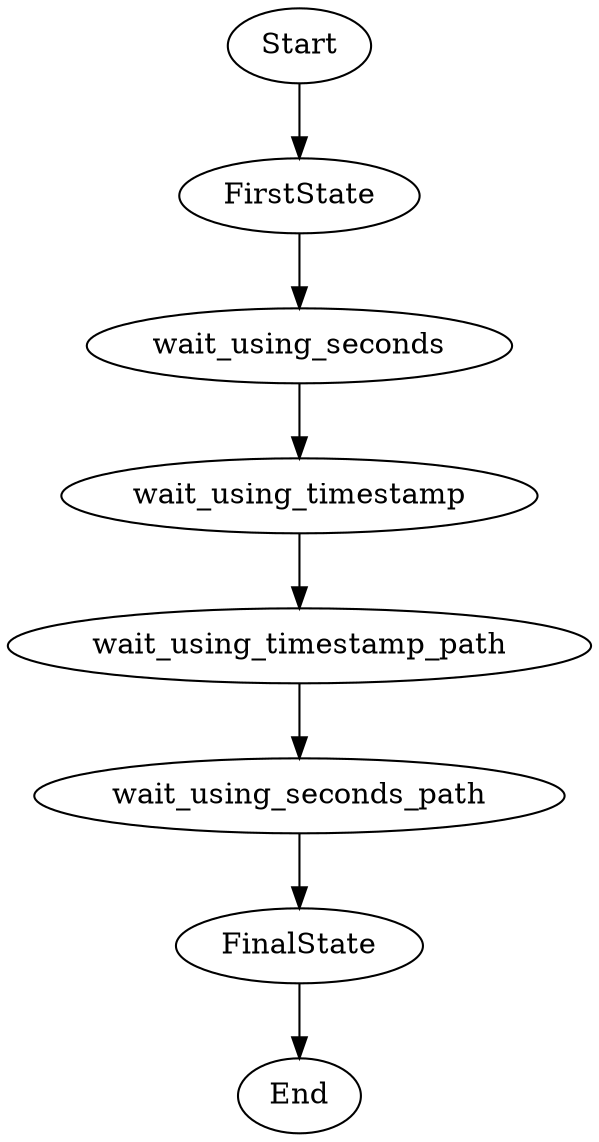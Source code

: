 digraph graph_name {
     "Start" -> "FirstState" ;
     "FirstState" -> "wait_using_seconds" ;
     "wait_using_seconds" -> "wait_using_timestamp" ;
     "wait_using_timestamp" -> "wait_using_timestamp_path" ;
     "wait_using_timestamp_path" -> "wait_using_seconds_path" ;
     "wait_using_seconds_path" -> "FinalState" ;
     "FinalState" -> "End" ;
}
